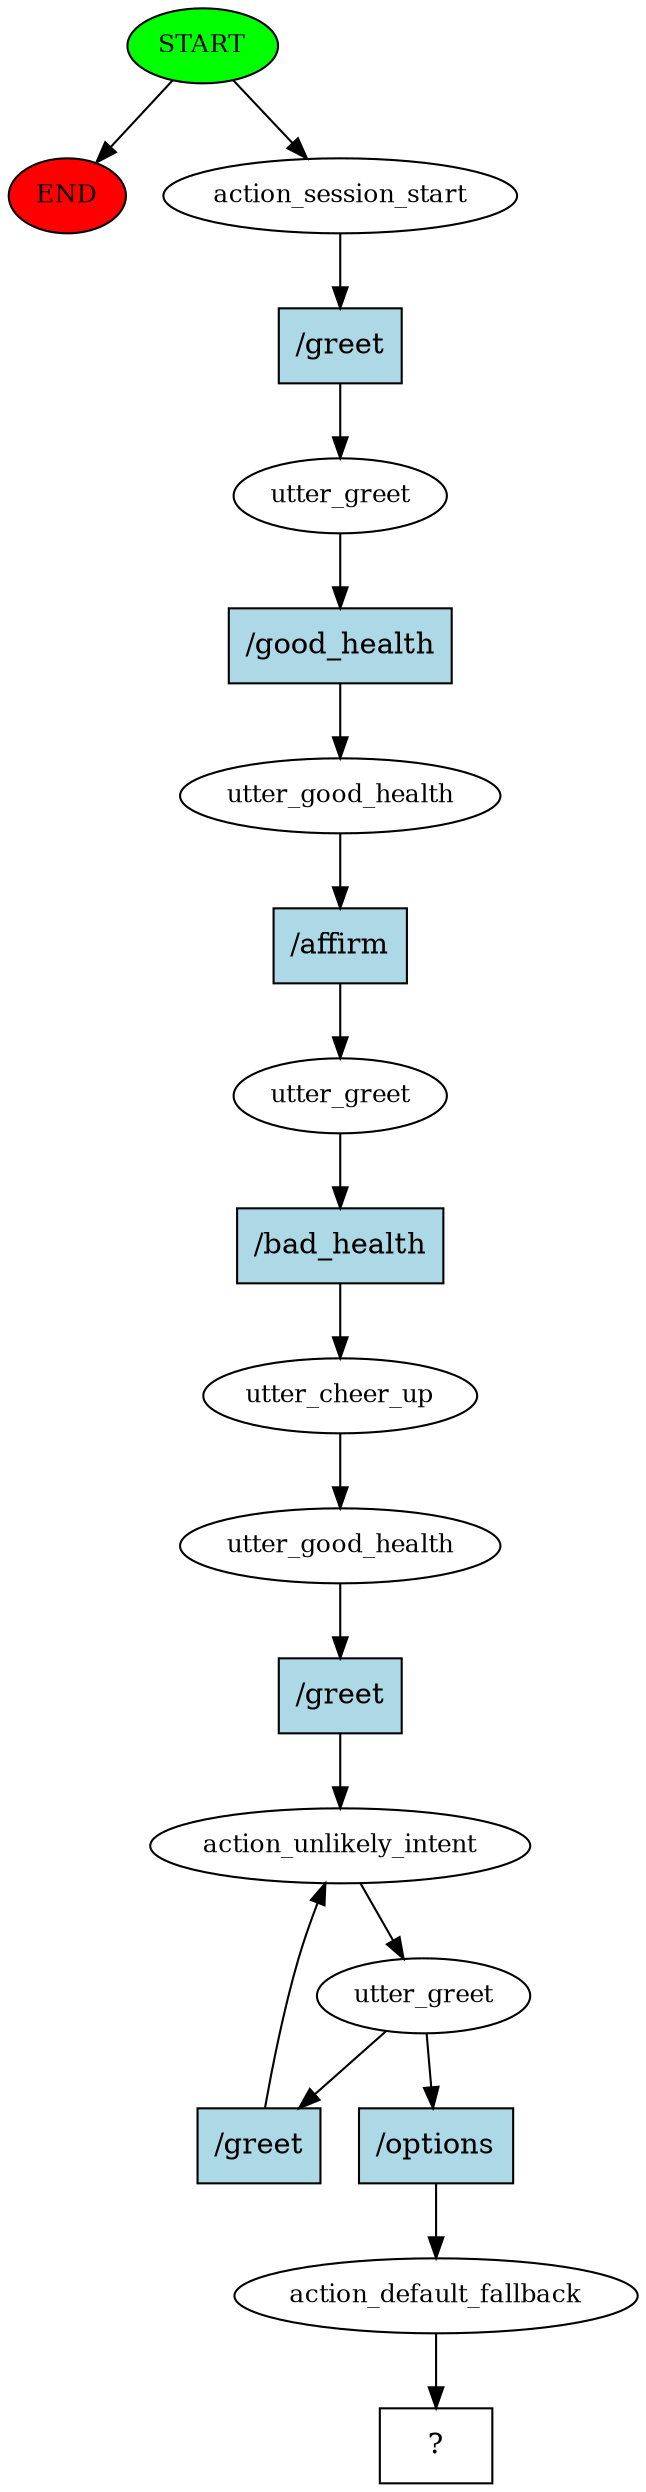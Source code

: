 digraph  {
0 [class="start active", fillcolor=green, fontsize=12, label=START, style=filled];
"-1" [class=end, fillcolor=red, fontsize=12, label=END, style=filled];
1 [class=active, fontsize=12, label=action_session_start];
2 [class=active, fontsize=12, label=utter_greet];
3 [class=active, fontsize=12, label=utter_good_health];
4 [class=active, fontsize=12, label=utter_greet];
5 [class=active, fontsize=12, label=utter_cheer_up];
6 [class=active, fontsize=12, label=utter_good_health];
7 [class=active, fontsize=12, label=action_unlikely_intent];
8 [class=active, fontsize=12, label=utter_greet];
13 [class=active, fontsize=12, label=action_default_fallback];
14 [class="intent dashed active", label="  ?  ", shape=rect];
15 [class="intent active", fillcolor=lightblue, label="/greet", shape=rect, style=filled];
16 [class="intent active", fillcolor=lightblue, label="/good_health", shape=rect, style=filled];
17 [class="intent active", fillcolor=lightblue, label="/affirm", shape=rect, style=filled];
18 [class="intent active", fillcolor=lightblue, label="/bad_health", shape=rect, style=filled];
19 [class="intent active", fillcolor=lightblue, label="/greet", shape=rect, style=filled];
20 [class="intent active", fillcolor=lightblue, label="/greet", shape=rect, style=filled];
21 [class="intent active", fillcolor=lightblue, label="/options", shape=rect, style=filled];
0 -> "-1"  [class="", key=NONE, label=""];
0 -> 1  [class=active, key=NONE, label=""];
1 -> 15  [class=active, key=0];
2 -> 16  [class=active, key=0];
3 -> 17  [class=active, key=0];
4 -> 18  [class=active, key=0];
5 -> 6  [class=active, key=NONE, label=""];
6 -> 19  [class=active, key=0];
7 -> 8  [class=active, key=NONE, label=""];
8 -> 20  [class=active, key=0];
8 -> 21  [class=active, key=0];
13 -> 14  [class=active, key=NONE, label=""];
15 -> 2  [class=active, key=0];
16 -> 3  [class=active, key=0];
17 -> 4  [class=active, key=0];
18 -> 5  [class=active, key=0];
19 -> 7  [class=active, key=0];
20 -> 7  [class=active, key=0];
21 -> 13  [class=active, key=0];
}
